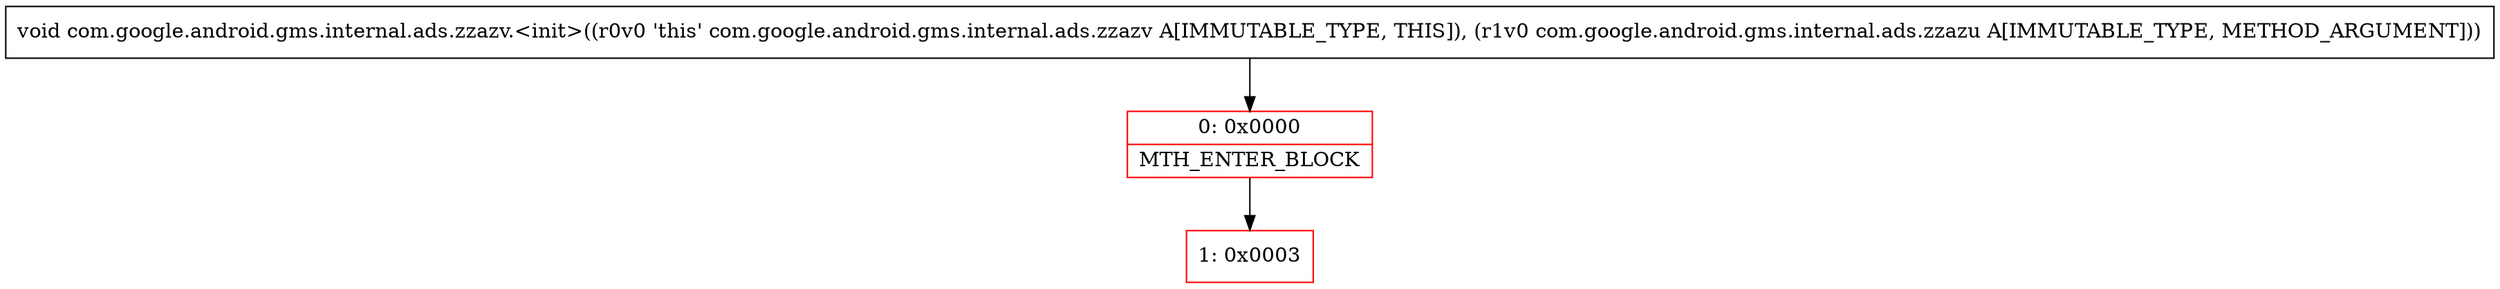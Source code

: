 digraph "CFG forcom.google.android.gms.internal.ads.zzazv.\<init\>(Lcom\/google\/android\/gms\/internal\/ads\/zzazu;)V" {
subgraph cluster_Region_408746098 {
label = "R(0)";
node [shape=record,color=blue];
}
Node_0 [shape=record,color=red,label="{0\:\ 0x0000|MTH_ENTER_BLOCK\l}"];
Node_1 [shape=record,color=red,label="{1\:\ 0x0003}"];
MethodNode[shape=record,label="{void com.google.android.gms.internal.ads.zzazv.\<init\>((r0v0 'this' com.google.android.gms.internal.ads.zzazv A[IMMUTABLE_TYPE, THIS]), (r1v0 com.google.android.gms.internal.ads.zzazu A[IMMUTABLE_TYPE, METHOD_ARGUMENT])) }"];
MethodNode -> Node_0;
Node_0 -> Node_1;
}

